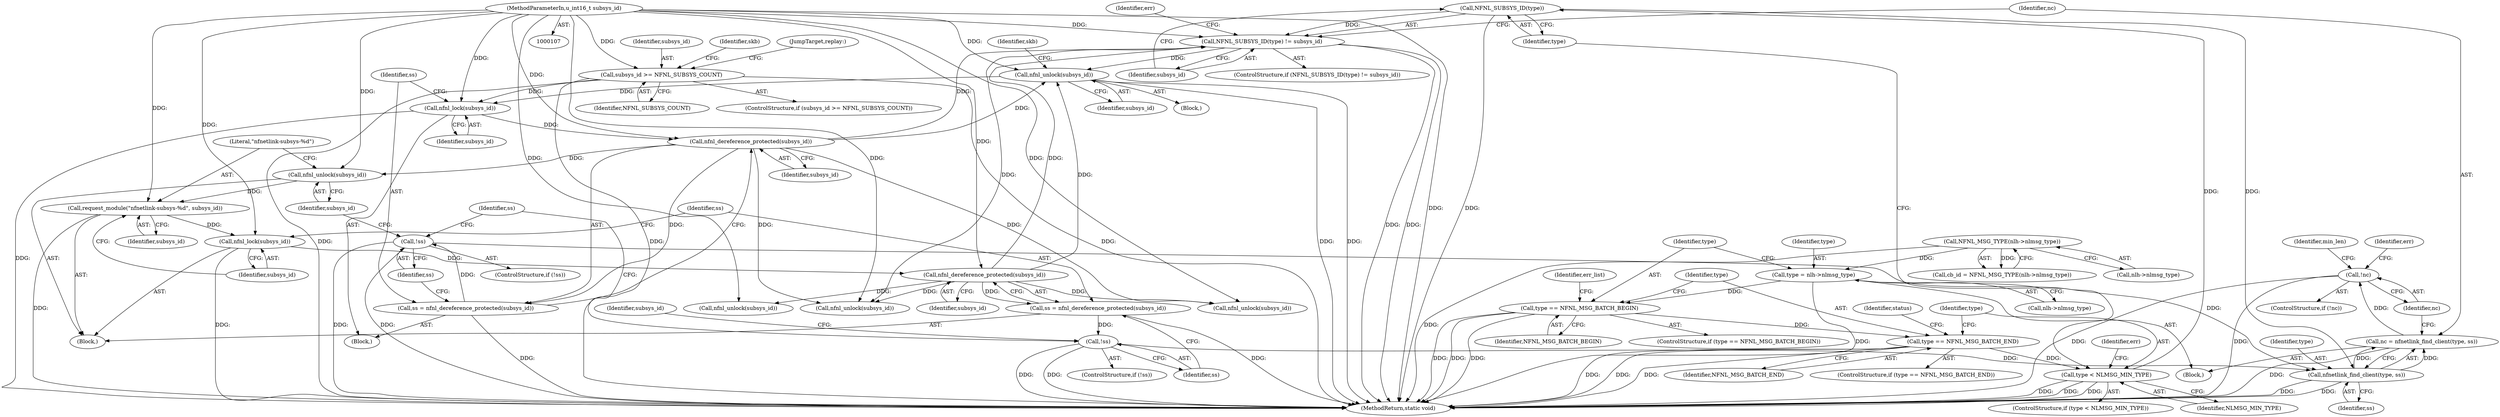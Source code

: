 digraph "0_linux_c58d6c93680f28ac58984af61d0a7ebf4319c241@pointer" {
"1000318" [label="(Call,!nc)"];
"1000312" [label="(Call,nc = nfnetlink_find_client(type, ss))"];
"1000314" [label="(Call,nfnetlink_find_client(type, ss))"];
"1000303" [label="(Call,NFNL_SUBSYS_ID(type))"];
"1000292" [label="(Call,type < NLMSG_MIN_TYPE)"];
"1000282" [label="(Call,type == NFNL_MSG_BATCH_END)"];
"1000269" [label="(Call,type == NFNL_MSG_BATCH_BEGIN)"];
"1000263" [label="(Call,type = nlh->nlmsg_type)"];
"1000336" [label="(Call,NFNL_MSG_TYPE(nlh->nlmsg_type))"];
"1000179" [label="(Call,!ss)"];
"1000174" [label="(Call,ss = nfnl_dereference_protected(subsys_id))"];
"1000176" [label="(Call,nfnl_dereference_protected(subsys_id))"];
"1000172" [label="(Call,nfnl_lock(subsys_id))"];
"1000169" [label="(Call,request_module(\"nfnetlink-subsys-%d\", subsys_id))"];
"1000167" [label="(Call,nfnl_unlock(subsys_id))"];
"1000161" [label="(Call,nfnl_dereference_protected(subsys_id))"];
"1000157" [label="(Call,nfnl_lock(subsys_id))"];
"1000479" [label="(Call,nfnl_unlock(subsys_id))"];
"1000302" [label="(Call,NFNL_SUBSYS_ID(type) != subsys_id)"];
"1000110" [label="(MethodParameterIn,u_int16_t subsys_id)"];
"1000130" [label="(Call,subsys_id >= NFNL_SUBSYS_COUNT)"];
"1000164" [label="(Call,!ss)"];
"1000159" [label="(Call,ss = nfnl_dereference_protected(subsys_id))"];
"1000283" [label="(Identifier,type)"];
"1000173" [label="(Identifier,subsys_id)"];
"1000294" [label="(Identifier,NLMSG_MIN_TYPE)"];
"1000161" [label="(Call,nfnl_dereference_protected(subsys_id))"];
"1000177" [label="(Identifier,subsys_id)"];
"1000336" [label="(Call,NFNL_MSG_TYPE(nlh->nlmsg_type))"];
"1000275" [label="(Identifier,err_list)"];
"1000265" [label="(Call,nlh->nlmsg_type)"];
"1000482" [label="(Identifier,skb)"];
"1000158" [label="(Identifier,subsys_id)"];
"1000291" [label="(ControlStructure,if (type < NLMSG_MIN_TYPE))"];
"1000329" [label="(Identifier,min_len)"];
"1000220" [label="(Block,)"];
"1000168" [label="(Identifier,subsys_id)"];
"1000313" [label="(Identifier,nc)"];
"1000480" [label="(Identifier,subsys_id)"];
"1000203" [label="(Call,nfnl_unlock(subsys_id))"];
"1000264" [label="(Identifier,type)"];
"1000314" [label="(Call,nfnetlink_find_client(type, ss))"];
"1000166" [label="(Block,)"];
"1000164" [label="(Call,!ss)"];
"1000174" [label="(Call,ss = nfnl_dereference_protected(subsys_id))"];
"1000182" [label="(Call,nfnl_unlock(subsys_id))"];
"1000337" [label="(Call,nlh->nlmsg_type)"];
"1000159" [label="(Call,ss = nfnl_dereference_protected(subsys_id))"];
"1000292" [label="(Call,type < NLMSG_MIN_TYPE)"];
"1000110" [label="(MethodParameterIn,u_int16_t subsys_id)"];
"1000162" [label="(Identifier,subsys_id)"];
"1000269" [label="(Call,type == NFNL_MSG_BATCH_BEGIN)"];
"1000315" [label="(Identifier,type)"];
"1000129" [label="(ControlStructure,if (subsys_id >= NFNL_SUBSYS_COUNT))"];
"1000171" [label="(Identifier,subsys_id)"];
"1000163" [label="(ControlStructure,if (!ss))"];
"1000157" [label="(Call,nfnl_lock(subsys_id))"];
"1000183" [label="(Identifier,subsys_id)"];
"1000178" [label="(ControlStructure,if (!ss))"];
"1000130" [label="(Call,subsys_id >= NFNL_SUBSYS_COUNT)"];
"1000281" [label="(ControlStructure,if (type == NFNL_MSG_BATCH_END))"];
"1000472" [label="(Block,)"];
"1000302" [label="(Call,NFNL_SUBSYS_ID(type) != subsys_id)"];
"1000318" [label="(Call,!nc)"];
"1000176" [label="(Call,nfnl_dereference_protected(subsys_id))"];
"1000301" [label="(ControlStructure,if (NFNL_SUBSYS_ID(type) != subsys_id))"];
"1000170" [label="(Literal,\"nfnetlink-subsys-%d\")"];
"1000135" [label="(Identifier,skb)"];
"1000111" [label="(Block,)"];
"1000139" [label="(JumpTarget,replay:)"];
"1000284" [label="(Identifier,NFNL_MSG_BATCH_END)"];
"1000282" [label="(Call,type == NFNL_MSG_BATCH_END)"];
"1000175" [label="(Identifier,ss)"];
"1000319" [label="(Identifier,nc)"];
"1000196" [label="(Identifier,ss)"];
"1000502" [label="(Call,nfnl_unlock(subsys_id))"];
"1000271" [label="(Identifier,NFNL_MSG_BATCH_BEGIN)"];
"1000180" [label="(Identifier,ss)"];
"1000312" [label="(Call,nc = nfnetlink_find_client(type, ss))"];
"1000297" [label="(Identifier,err)"];
"1000479" [label="(Call,nfnl_unlock(subsys_id))"];
"1000303" [label="(Call,NFNL_SUBSYS_ID(type))"];
"1000293" [label="(Identifier,type)"];
"1000287" [label="(Identifier,status)"];
"1000304" [label="(Identifier,type)"];
"1000268" [label="(ControlStructure,if (type == NFNL_MSG_BATCH_BEGIN))"];
"1000132" [label="(Identifier,NFNL_SUBSYS_COUNT)"];
"1000317" [label="(ControlStructure,if (!nc))"];
"1000334" [label="(Call,cb_id = NFNL_MSG_TYPE(nlh->nlmsg_type))"];
"1000305" [label="(Identifier,subsys_id)"];
"1000172" [label="(Call,nfnl_lock(subsys_id))"];
"1000308" [label="(Identifier,err)"];
"1000506" [label="(MethodReturn,static void)"];
"1000179" [label="(Call,!ss)"];
"1000322" [label="(Identifier,err)"];
"1000160" [label="(Identifier,ss)"];
"1000316" [label="(Identifier,ss)"];
"1000270" [label="(Identifier,type)"];
"1000167" [label="(Call,nfnl_unlock(subsys_id))"];
"1000131" [label="(Identifier,subsys_id)"];
"1000165" [label="(Identifier,ss)"];
"1000169" [label="(Call,request_module(\"nfnetlink-subsys-%d\", subsys_id))"];
"1000263" [label="(Call,type = nlh->nlmsg_type)"];
"1000318" -> "1000317"  [label="AST: "];
"1000318" -> "1000319"  [label="CFG: "];
"1000319" -> "1000318"  [label="AST: "];
"1000322" -> "1000318"  [label="CFG: "];
"1000329" -> "1000318"  [label="CFG: "];
"1000318" -> "1000506"  [label="DDG: "];
"1000318" -> "1000506"  [label="DDG: "];
"1000312" -> "1000318"  [label="DDG: "];
"1000312" -> "1000220"  [label="AST: "];
"1000312" -> "1000314"  [label="CFG: "];
"1000313" -> "1000312"  [label="AST: "];
"1000314" -> "1000312"  [label="AST: "];
"1000319" -> "1000312"  [label="CFG: "];
"1000312" -> "1000506"  [label="DDG: "];
"1000314" -> "1000312"  [label="DDG: "];
"1000314" -> "1000312"  [label="DDG: "];
"1000314" -> "1000316"  [label="CFG: "];
"1000315" -> "1000314"  [label="AST: "];
"1000316" -> "1000314"  [label="AST: "];
"1000314" -> "1000506"  [label="DDG: "];
"1000314" -> "1000506"  [label="DDG: "];
"1000303" -> "1000314"  [label="DDG: "];
"1000179" -> "1000314"  [label="DDG: "];
"1000164" -> "1000314"  [label="DDG: "];
"1000303" -> "1000302"  [label="AST: "];
"1000303" -> "1000304"  [label="CFG: "];
"1000304" -> "1000303"  [label="AST: "];
"1000305" -> "1000303"  [label="CFG: "];
"1000303" -> "1000506"  [label="DDG: "];
"1000303" -> "1000302"  [label="DDG: "];
"1000292" -> "1000303"  [label="DDG: "];
"1000292" -> "1000291"  [label="AST: "];
"1000292" -> "1000294"  [label="CFG: "];
"1000293" -> "1000292"  [label="AST: "];
"1000294" -> "1000292"  [label="AST: "];
"1000297" -> "1000292"  [label="CFG: "];
"1000304" -> "1000292"  [label="CFG: "];
"1000292" -> "1000506"  [label="DDG: "];
"1000292" -> "1000506"  [label="DDG: "];
"1000292" -> "1000506"  [label="DDG: "];
"1000282" -> "1000292"  [label="DDG: "];
"1000282" -> "1000281"  [label="AST: "];
"1000282" -> "1000284"  [label="CFG: "];
"1000283" -> "1000282"  [label="AST: "];
"1000284" -> "1000282"  [label="AST: "];
"1000287" -> "1000282"  [label="CFG: "];
"1000293" -> "1000282"  [label="CFG: "];
"1000282" -> "1000506"  [label="DDG: "];
"1000282" -> "1000506"  [label="DDG: "];
"1000282" -> "1000506"  [label="DDG: "];
"1000269" -> "1000282"  [label="DDG: "];
"1000269" -> "1000268"  [label="AST: "];
"1000269" -> "1000271"  [label="CFG: "];
"1000270" -> "1000269"  [label="AST: "];
"1000271" -> "1000269"  [label="AST: "];
"1000275" -> "1000269"  [label="CFG: "];
"1000283" -> "1000269"  [label="CFG: "];
"1000269" -> "1000506"  [label="DDG: "];
"1000269" -> "1000506"  [label="DDG: "];
"1000269" -> "1000506"  [label="DDG: "];
"1000263" -> "1000269"  [label="DDG: "];
"1000263" -> "1000220"  [label="AST: "];
"1000263" -> "1000265"  [label="CFG: "];
"1000264" -> "1000263"  [label="AST: "];
"1000265" -> "1000263"  [label="AST: "];
"1000270" -> "1000263"  [label="CFG: "];
"1000263" -> "1000506"  [label="DDG: "];
"1000336" -> "1000263"  [label="DDG: "];
"1000336" -> "1000334"  [label="AST: "];
"1000336" -> "1000337"  [label="CFG: "];
"1000337" -> "1000336"  [label="AST: "];
"1000334" -> "1000336"  [label="CFG: "];
"1000336" -> "1000506"  [label="DDG: "];
"1000336" -> "1000334"  [label="DDG: "];
"1000179" -> "1000178"  [label="AST: "];
"1000179" -> "1000180"  [label="CFG: "];
"1000180" -> "1000179"  [label="AST: "];
"1000183" -> "1000179"  [label="CFG: "];
"1000196" -> "1000179"  [label="CFG: "];
"1000179" -> "1000506"  [label="DDG: "];
"1000179" -> "1000506"  [label="DDG: "];
"1000174" -> "1000179"  [label="DDG: "];
"1000174" -> "1000166"  [label="AST: "];
"1000174" -> "1000176"  [label="CFG: "];
"1000175" -> "1000174"  [label="AST: "];
"1000176" -> "1000174"  [label="AST: "];
"1000180" -> "1000174"  [label="CFG: "];
"1000174" -> "1000506"  [label="DDG: "];
"1000176" -> "1000174"  [label="DDG: "];
"1000176" -> "1000177"  [label="CFG: "];
"1000177" -> "1000176"  [label="AST: "];
"1000172" -> "1000176"  [label="DDG: "];
"1000110" -> "1000176"  [label="DDG: "];
"1000176" -> "1000182"  [label="DDG: "];
"1000176" -> "1000203"  [label="DDG: "];
"1000176" -> "1000302"  [label="DDG: "];
"1000176" -> "1000479"  [label="DDG: "];
"1000176" -> "1000502"  [label="DDG: "];
"1000172" -> "1000166"  [label="AST: "];
"1000172" -> "1000173"  [label="CFG: "];
"1000173" -> "1000172"  [label="AST: "];
"1000175" -> "1000172"  [label="CFG: "];
"1000172" -> "1000506"  [label="DDG: "];
"1000169" -> "1000172"  [label="DDG: "];
"1000110" -> "1000172"  [label="DDG: "];
"1000169" -> "1000166"  [label="AST: "];
"1000169" -> "1000171"  [label="CFG: "];
"1000170" -> "1000169"  [label="AST: "];
"1000171" -> "1000169"  [label="AST: "];
"1000173" -> "1000169"  [label="CFG: "];
"1000169" -> "1000506"  [label="DDG: "];
"1000167" -> "1000169"  [label="DDG: "];
"1000110" -> "1000169"  [label="DDG: "];
"1000167" -> "1000166"  [label="AST: "];
"1000167" -> "1000168"  [label="CFG: "];
"1000168" -> "1000167"  [label="AST: "];
"1000170" -> "1000167"  [label="CFG: "];
"1000161" -> "1000167"  [label="DDG: "];
"1000110" -> "1000167"  [label="DDG: "];
"1000161" -> "1000159"  [label="AST: "];
"1000161" -> "1000162"  [label="CFG: "];
"1000162" -> "1000161"  [label="AST: "];
"1000159" -> "1000161"  [label="CFG: "];
"1000161" -> "1000159"  [label="DDG: "];
"1000157" -> "1000161"  [label="DDG: "];
"1000110" -> "1000161"  [label="DDG: "];
"1000161" -> "1000203"  [label="DDG: "];
"1000161" -> "1000302"  [label="DDG: "];
"1000161" -> "1000479"  [label="DDG: "];
"1000161" -> "1000502"  [label="DDG: "];
"1000157" -> "1000111"  [label="AST: "];
"1000157" -> "1000158"  [label="CFG: "];
"1000158" -> "1000157"  [label="AST: "];
"1000160" -> "1000157"  [label="CFG: "];
"1000157" -> "1000506"  [label="DDG: "];
"1000479" -> "1000157"  [label="DDG: "];
"1000130" -> "1000157"  [label="DDG: "];
"1000110" -> "1000157"  [label="DDG: "];
"1000479" -> "1000472"  [label="AST: "];
"1000479" -> "1000480"  [label="CFG: "];
"1000480" -> "1000479"  [label="AST: "];
"1000482" -> "1000479"  [label="CFG: "];
"1000479" -> "1000506"  [label="DDG: "];
"1000479" -> "1000506"  [label="DDG: "];
"1000302" -> "1000479"  [label="DDG: "];
"1000110" -> "1000479"  [label="DDG: "];
"1000302" -> "1000301"  [label="AST: "];
"1000302" -> "1000305"  [label="CFG: "];
"1000305" -> "1000302"  [label="AST: "];
"1000308" -> "1000302"  [label="CFG: "];
"1000313" -> "1000302"  [label="CFG: "];
"1000302" -> "1000506"  [label="DDG: "];
"1000302" -> "1000506"  [label="DDG: "];
"1000110" -> "1000302"  [label="DDG: "];
"1000302" -> "1000502"  [label="DDG: "];
"1000110" -> "1000107"  [label="AST: "];
"1000110" -> "1000506"  [label="DDG: "];
"1000110" -> "1000130"  [label="DDG: "];
"1000110" -> "1000182"  [label="DDG: "];
"1000110" -> "1000203"  [label="DDG: "];
"1000110" -> "1000502"  [label="DDG: "];
"1000130" -> "1000129"  [label="AST: "];
"1000130" -> "1000132"  [label="CFG: "];
"1000131" -> "1000130"  [label="AST: "];
"1000132" -> "1000130"  [label="AST: "];
"1000135" -> "1000130"  [label="CFG: "];
"1000139" -> "1000130"  [label="CFG: "];
"1000130" -> "1000506"  [label="DDG: "];
"1000130" -> "1000506"  [label="DDG: "];
"1000130" -> "1000506"  [label="DDG: "];
"1000164" -> "1000163"  [label="AST: "];
"1000164" -> "1000165"  [label="CFG: "];
"1000165" -> "1000164"  [label="AST: "];
"1000168" -> "1000164"  [label="CFG: "];
"1000196" -> "1000164"  [label="CFG: "];
"1000164" -> "1000506"  [label="DDG: "];
"1000164" -> "1000506"  [label="DDG: "];
"1000159" -> "1000164"  [label="DDG: "];
"1000159" -> "1000111"  [label="AST: "];
"1000160" -> "1000159"  [label="AST: "];
"1000165" -> "1000159"  [label="CFG: "];
"1000159" -> "1000506"  [label="DDG: "];
}

